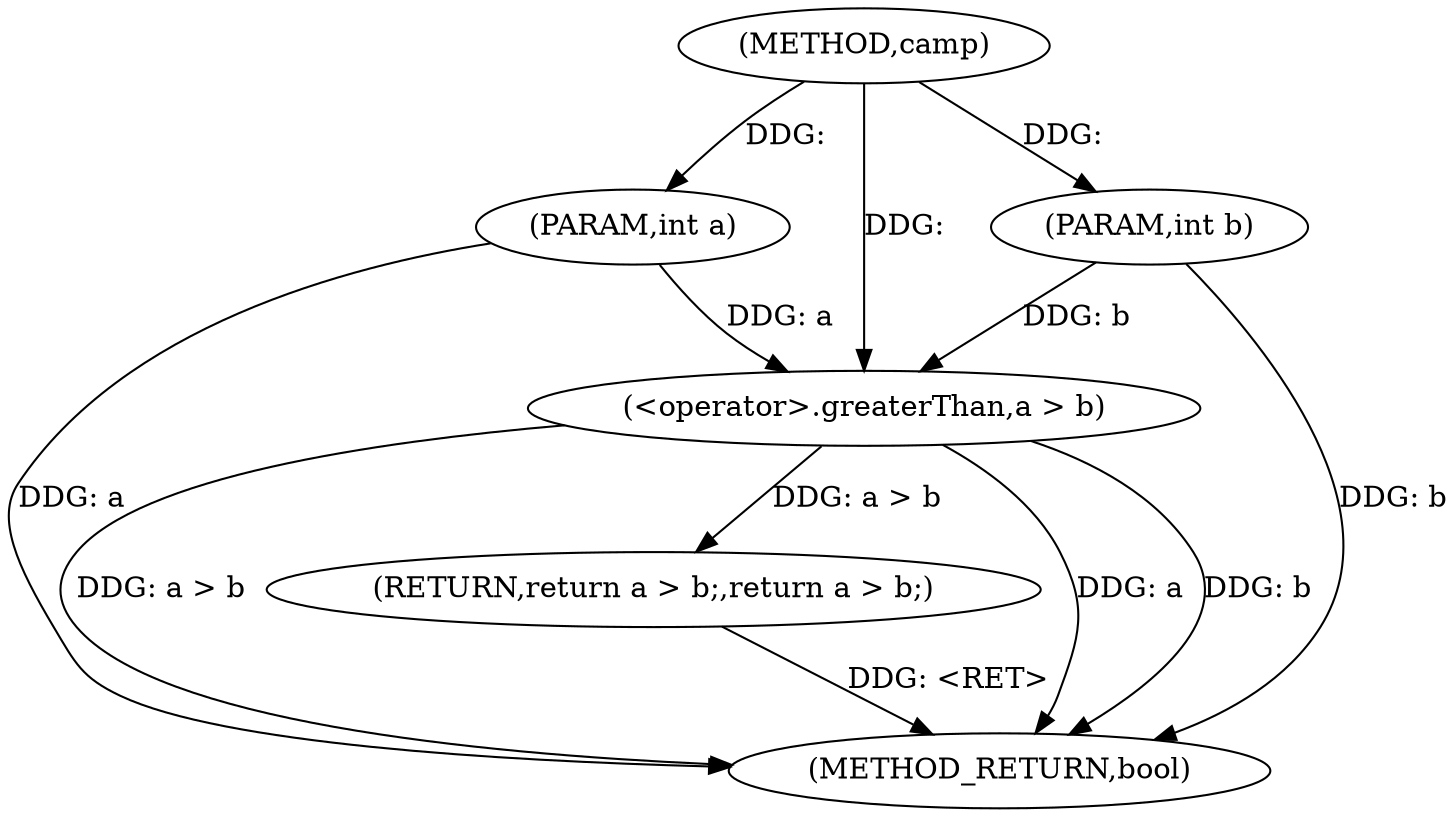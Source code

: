digraph "camp" {  
"1000104" [label = "(METHOD,camp)" ]
"1000112" [label = "(METHOD_RETURN,bool)" ]
"1000105" [label = "(PARAM,int a)" ]
"1000106" [label = "(PARAM,int b)" ]
"1000108" [label = "(RETURN,return a > b;,return a > b;)" ]
"1000109" [label = "(<operator>.greaterThan,a > b)" ]
  "1000108" -> "1000112"  [ label = "DDG: <RET>"] 
  "1000105" -> "1000112"  [ label = "DDG: a"] 
  "1000106" -> "1000112"  [ label = "DDG: b"] 
  "1000109" -> "1000112"  [ label = "DDG: a"] 
  "1000109" -> "1000112"  [ label = "DDG: b"] 
  "1000109" -> "1000112"  [ label = "DDG: a > b"] 
  "1000104" -> "1000105"  [ label = "DDG: "] 
  "1000104" -> "1000106"  [ label = "DDG: "] 
  "1000109" -> "1000108"  [ label = "DDG: a > b"] 
  "1000105" -> "1000109"  [ label = "DDG: a"] 
  "1000104" -> "1000109"  [ label = "DDG: "] 
  "1000106" -> "1000109"  [ label = "DDG: b"] 
}
